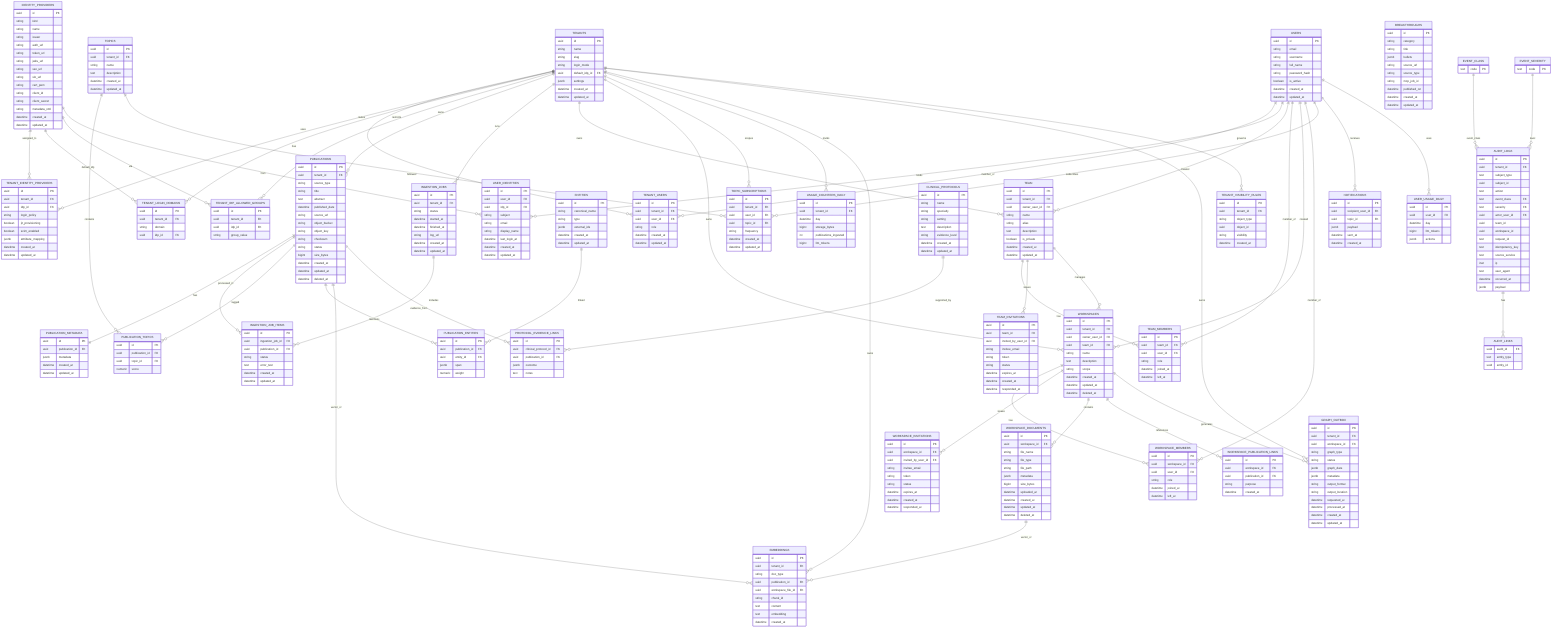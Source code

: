 erDiagram
    USERS {
        uuid id PK
        string email
        string username
        string full_name
        string password_hash
        boolean is_active
        datetime created_at
        datetime updated_at
    }

    TENANTS {
        uuid id PK
        string name
        string slug
        string login_mode
        uuid default_idp_id FK
        jsonb settings
        datetime created_at
        datetime updated_at
    }

    TENANT_USERS {
        uuid id PK
        uuid tenant_id FK
        uuid user_id FK
        string role
        datetime created_at
        datetime updated_at
    }

    IDENTITY_PROVIDERS {
        uuid id PK
        string kind
        string name
        string issuer
        string auth_url
        string token_url
        string jwks_url
        string sso_url
        string slo_url
        string cert_pem
        string client_id
        string client_secret
        string metadata_xml
        datetime created_at
        datetime updated_at
    }

    TENANT_IDENTITY_PROVIDERS {
        uuid id PK
        uuid tenant_id FK
        uuid idp_id FK
        string login_policy
        boolean jit_provisioning
        boolean scim_enabled
        jsonb attribute_mapping
        datetime created_at
        datetime updated_at
    }

    TENANT_LOGIN_DOMAINS {
        uuid id PK
        uuid tenant_id FK
        string domain
        uuid idp_id FK
    }

    TENANT_IDP_ALLOWED_GROUPS {
        uuid id PK
        uuid tenant_id FK
        uuid idp_id FK
        string group_value
    }

    USER_IDENTITIES {
        uuid id PK
        uuid user_id FK
        uuid idp_id FK
        string subject
        string email
        string display_name
        datetime last_login_at
        datetime created_at
        datetime updated_at
    }

    PUBLICATIONS {
        uuid id PK
        uuid tenant_id FK
        string source_type
        string title
        text abstract
        datetime published_date
        string source_url
        string object_bucket
        string object_key
        string checksum
        string status
        bigint size_bytes
        datetime created_at
        datetime updated_at
        datetime deleted_at
    }

    PUBLICATION_METADATA {
        uuid id PK
        uuid publication_id FK
        jsonb metadata
        datetime created_at
        datetime updated_at
    }

    INGESTION_JOBS {
        uuid id PK
        uuid tenant_id FK
        string status
        datetime started_at
        datetime finished_at
        string log_url
        datetime created_at
        datetime updated_at
    }

    INGESTION_JOB_ITEMS {
        uuid id PK
        uuid ingestion_job_id FK
        uuid publication_id FK
        string status
        text error_text
        datetime created_at
        datetime updated_at
    }

    TOPICS {
        uuid id PK
        uuid tenant_id FK
        string name
        text description
        datetime created_at
        datetime updated_at
    }

    PUBLICATION_TOPICS {
        uuid id PK
        uuid publication_id FK
        uuid topic_id FK
        numeric score
    }

    ENTITIES {
        uuid id PK
        string canonical_name
        string type
        jsonb external_ids
        datetime created_at
        datetime updated_at
    }

    PUBLICATION_ENTITIES {
        uuid id PK
        uuid publication_id FK
        uuid entity_id FK
        jsonb span
        numeric weight
    }

    TEAM {
        uuid id PK
        uuid tenant_id FK
        uuid owner_user_id FK
        string name
        string alias
        text description
        boolean is_private
        datetime created_at
        datetime updated_at
    }

    TEAM_MEMBERS {
        uuid id PK
        uuid team_id FK
        uuid user_id FK
        string role
        datetime joined_at
        datetime left_at
    }

    TEAM_INVITATIONS {
        uuid id PK
        uuid team_id FK
        uuid invited_by_user_id FK
        string invitee_email
        string token
        string status
        datetime expires_at
        datetime created_at
        datetime responded_at
    }

    WORKSPACES {
        uuid id PK
        uuid tenant_id FK
        uuid owner_user_id FK
        uuid team_id FK
        string name
        text description
        string scope
        datetime created_at
        datetime updated_at
        datetime deleted_at
    }

    WORKSPACE_MEMBERS {
        uuid id PK
        uuid workspace_id FK
        uuid user_id FK
        string role
        datetime joined_at
        datetime left_at
    }

    WORKSPACE_INVITATIONS {
        uuid id PK
        uuid workspace_id FK
        uuid invited_by_user_id FK
        string invitee_email
        string token
        string status
        datetime expires_at
        datetime created_at
        datetime responded_at
    }

    WORKSPACE_DOCUMENTS {
        uuid id PK
        uuid workspace_id FK
        string file_name
        string file_type
        string file_path
        jsonb metadata
        bigint size_bytes
        datetime uploaded_at
        datetime created_at
        datetime updated_at
        datetime deleted_at
    }

    WORKSPACE_PUBLICATION_LINKS {
        uuid id PK
        uuid workspace_id FK
        uuid publication_id FK
        string purpose
        datetime created_at
    }

    TOPIC_SUBSCRIPTIONS {
        uuid id PK
        uuid tenant_id FK
        uuid user_id FK
        uuid topic_id FK
        string frequency
        datetime created_at
        datetime updated_at
    }

    NOTIFICATIONS {
        uuid id PK
        uuid recipient_user_id FK
        uuid topic_id FK
        jsonb payload
        datetime sent_at
        datetime created_at
    }

    USAGE_COUNTERS_DAILY {
        uuid id PK
        uuid tenant_id FK
        datetime day
        bigint storage_bytes
        int publications_ingested
        bigint llm_tokens
    }

    USER_USAGE_DAILY {
        uuid id PK
        uuid user_id FK
        datetime day
        bigint llm_tokens
        jsonb actions
    }

    EMBEDDINGS {
        uuid id PK
        uuid tenant_id FK
        string doc_type
        uuid publication_id FK
        uuid workspace_file_id FK
        string chunk_id
        text content
        text embedding
        datetime created_at
    }

    GRAPH_OUTBOX {
        uuid id PK
        uuid tenant_id FK
        uuid workspace_id FK
        string graph_type
        string status
        jsonb graph_data
        jsonb metadata
        string output_format
        string output_location
        datetime requested_at
        datetime processed_at
        datetime created_at
        datetime updated_at
    }

    BREAKTHROUGHS {
        uuid id PK
        string category
        string title
        jsonb bullets
        string source_url
        string source_type
        string mcp_job_id
        datetime published_on
        datetime created_at
        datetime updated_at
    }

    CLINICAL_PROTOCOLS {
        uuid id PK
        string name
        string specialty
        string setting
        text description
        string evidence_level
        datetime created_at
        datetime updated_at
    }

    PROTOCOL_EVIDENCE_LINKS {
        uuid id PK
        uuid clinical_protocol_id FK
        uuid publication_id FK
        jsonb outcome
        text notes
    }

    TENANT_VISIBILITY_RULES {
        uuid id PK
        uuid tenant_id FK
        string object_type
        uuid object_id
        string visibility
        datetime created_at
    }

    EVENT_CLASS {
        text code PK
    }

    EVENT_SEVERITY {
        text code PK
    }

    AUDIT_LOGS {
        uuid id PK
        uuid tenant_id FK
        text subject_type
        uuid subject_id
        text action
        text event_class FK
        text severity FK
        uuid actor_user_id FK
        uuid team_id
        uuid workspace_id
        text request_id
        text idempotency_key
        text source_service
        inet ip
        text user_agent
        datetime occurred_at
        jsonb payload
    }

    AUDIT_LINKS {
        uuid audit_id FK
        text entity_type
        uuid entity_id
    }

    USERS ||--o{ TENANT_USERS : member_of
    TENANTS ||--o{ TENANT_USERS : has

    TENANTS ||--o{ TENANT_IDENTITY_PROVIDERS : uses
    IDENTITY_PROVIDERS ||--o{ TENANT_IDENTITY_PROVIDERS : assigned_to
    TENANTS ||--o{ TENANT_LOGIN_DOMAINS : routes
    IDENTITY_PROVIDERS ||--o{ TENANT_LOGIN_DOMAINS : default_idp
    TENANTS ||--o{ TENANT_IDP_ALLOWED_GROUPS : restricts
    IDENTITY_PROVIDERS ||--o{ TENANT_IDP_ALLOWED_GROUPS : via
    USERS ||--o{ USER_IDENTITIES : binds
    IDENTITY_PROVIDERS ||--o{ USER_IDENTITIES : from

    TENANTS ||--o{ PUBLICATIONS : owns
    PUBLICATIONS ||--|| PUBLICATION_METADATA : has
    TENANTS ||--o{ INGESTION_JOBS : runs
    INGESTION_JOBS ||--o{ INGESTION_JOB_ITEMS : includes
    PUBLICATIONS ||--o{ INGESTION_JOB_ITEMS : processed_in
    PUBLICATIONS ||--o{ PUBLICATION_TOPICS : tagged
    TOPICS ||--o{ PUBLICATION_TOPICS : contains
    PUBLICATIONS ||--o{ PUBLICATION_ENTITIES : mentions
    ENTITIES ||--o{ PUBLICATION_ENTITIES : linked

    TENANTS ||--o{ TEAM : owns
    USERS ||--o{ TEAM : created
    TEAM ||--o{ TEAM_MEMBERS : has
    USERS ||--o{ TEAM_MEMBERS : member_of
    TEAM ||--o{ TEAM_INVITATIONS : issues

    TENANTS ||--o{ WORKSPACES : owns
    USERS ||--o{ WORKSPACES : created
    TEAM ||--o{ WORKSPACES : manages
    WORKSPACES ||--o{ WORKSPACE_MEMBERS : has
    USERS ||--o{ WORKSPACE_MEMBERS : member_of
    WORKSPACES ||--o{ WORKSPACE_INVITATIONS : issues
    WORKSPACES ||--o{ WORKSPACE_DOCUMENTS : contains
    WORKSPACES ||--o{ WORKSPACE_PUBLICATION_LINKS : references

    TOPICS ||--o{ TOPIC_SUBSCRIPTIONS : followed
    USERS ||--o{ TOPIC_SUBSCRIPTIONS : subscribes
    TENANTS ||--o{ TOPIC_SUBSCRIPTIONS : scopes
    USERS ||--o{ NOTIFICATIONS : receives

    TENANTS ||--o{ USAGE_COUNTERS_DAILY : tracks
    USERS ||--o{ USER_USAGE_DAILY : uses

    TENANTS ||--o{ EMBEDDINGS : owns
    PUBLICATIONS ||--o{ EMBEDDINGS : vector_of
    WORKSPACE_DOCUMENTS ||--o{ EMBEDDINGS : vector_of

    TENANTS ||--o{ GRAPH_OUTBOX : owns
    WORKSPACES ||--o{ GRAPH_OUTBOX : generates

    CLINICAL_PROTOCOLS ||--o{ PROTOCOL_EVIDENCE_LINKS : supported_by
    PUBLICATIONS ||--o{ PROTOCOL_EVIDENCE_LINKS : evidence_from

    TENANTS ||--o{ TENANT_VISIBILITY_RULES : governs

    EVENT_CLASS ||--o{ AUDIT_LOGS : event_class
    EVENT_SEVERITY ||--o{ AUDIT_LOGS : level
    AUDIT_LOGS ||--o{ AUDIT_LINKS : has